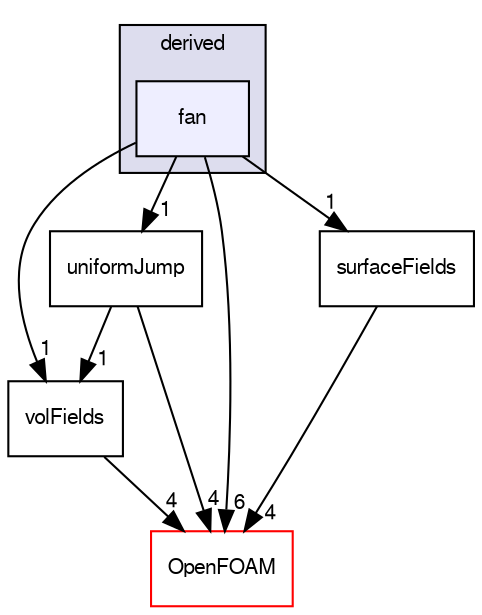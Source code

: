 digraph "src/finiteVolume/fields/fvPatchFields/derived/fan" {
  bgcolor=transparent;
  compound=true
  node [ fontsize="10", fontname="FreeSans"];
  edge [ labelfontsize="10", labelfontname="FreeSans"];
  subgraph clusterdir_ece9aa6b5af9a7776a75b0c1993b0910 {
    graph [ bgcolor="#ddddee", pencolor="black", label="derived" fontname="FreeSans", fontsize="10", URL="dir_ece9aa6b5af9a7776a75b0c1993b0910.html"]
  dir_1da87a5f195551d28e4e2f274aa63d10 [shape=box, label="fan", style="filled", fillcolor="#eeeeff", pencolor="black", URL="dir_1da87a5f195551d28e4e2f274aa63d10.html"];
  }
  dir_18efd00646b4a268ded8f54fc1cb6921 [shape=box label="uniformJump" URL="dir_18efd00646b4a268ded8f54fc1cb6921.html"];
  dir_bd8bf7fa65467c460a50eacc456ce356 [shape=box label="volFields" URL="dir_bd8bf7fa65467c460a50eacc456ce356.html"];
  dir_c5473ff19b20e6ec4dfe5c310b3778a8 [shape=box label="OpenFOAM" color="red" URL="dir_c5473ff19b20e6ec4dfe5c310b3778a8.html"];
  dir_606ba9250f9107f82f779cbd3e87c3a5 [shape=box label="surfaceFields" URL="dir_606ba9250f9107f82f779cbd3e87c3a5.html"];
  dir_18efd00646b4a268ded8f54fc1cb6921->dir_bd8bf7fa65467c460a50eacc456ce356 [headlabel="1", labeldistance=1.5 headhref="dir_000874_000903.html"];
  dir_18efd00646b4a268ded8f54fc1cb6921->dir_c5473ff19b20e6ec4dfe5c310b3778a8 [headlabel="4", labeldistance=1.5 headhref="dir_000874_001732.html"];
  dir_bd8bf7fa65467c460a50eacc456ce356->dir_c5473ff19b20e6ec4dfe5c310b3778a8 [headlabel="4", labeldistance=1.5 headhref="dir_000903_001732.html"];
  dir_606ba9250f9107f82f779cbd3e87c3a5->dir_c5473ff19b20e6ec4dfe5c310b3778a8 [headlabel="4", labeldistance=1.5 headhref="dir_000902_001732.html"];
  dir_1da87a5f195551d28e4e2f274aa63d10->dir_18efd00646b4a268ded8f54fc1cb6921 [headlabel="1", labeldistance=1.5 headhref="dir_000818_000874.html"];
  dir_1da87a5f195551d28e4e2f274aa63d10->dir_bd8bf7fa65467c460a50eacc456ce356 [headlabel="1", labeldistance=1.5 headhref="dir_000818_000903.html"];
  dir_1da87a5f195551d28e4e2f274aa63d10->dir_c5473ff19b20e6ec4dfe5c310b3778a8 [headlabel="6", labeldistance=1.5 headhref="dir_000818_001732.html"];
  dir_1da87a5f195551d28e4e2f274aa63d10->dir_606ba9250f9107f82f779cbd3e87c3a5 [headlabel="1", labeldistance=1.5 headhref="dir_000818_000902.html"];
}
